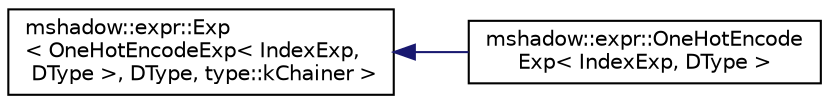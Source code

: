digraph "Graphical Class Hierarchy"
{
 // LATEX_PDF_SIZE
  edge [fontname="Helvetica",fontsize="10",labelfontname="Helvetica",labelfontsize="10"];
  node [fontname="Helvetica",fontsize="10",shape=record];
  rankdir="LR";
  Node0 [label="mshadow::expr::Exp\l\< OneHotEncodeExp\< IndexExp,\l DType \>, DType, type::kChainer \>",height=0.2,width=0.4,color="black", fillcolor="white", style="filled",URL="$structmshadow_1_1expr_1_1Exp.html",tooltip=" "];
  Node0 -> Node1 [dir="back",color="midnightblue",fontsize="10",style="solid",fontname="Helvetica"];
  Node1 [label="mshadow::expr::OneHotEncode\lExp\< IndexExp, DType \>",height=0.2,width=0.4,color="black", fillcolor="white", style="filled",URL="$structmshadow_1_1expr_1_1OneHotEncodeExp.html",tooltip="Create a one-hot indicator array."];
}
